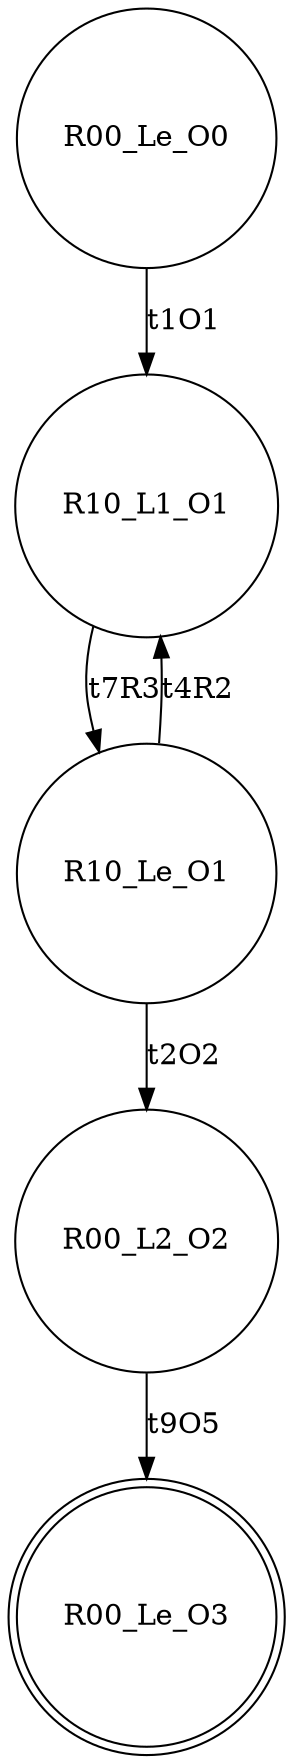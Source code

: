 digraph SCs {
node [shape=circle]; R00_Le_O0 ;
node [shape=circle]; R10_L1_O1 ;
node [shape=circle]; R10_Le_O1 ;
node [shape=circle]; R00_L2_O2 ;
node [shape=doublecircle]; R00_Le_O3 ;
R00_Le_O0 -> R10_L1_O1 [label=t1O1]
R10_L1_O1 -> R10_Le_O1 [label=t7R3]
R10_Le_O1 -> R00_L2_O2 [label=t2O2]
R00_L2_O2 -> R00_Le_O3 [label=t9O5]
R10_Le_O1 -> R10_L1_O1 [label=t4R2]
}